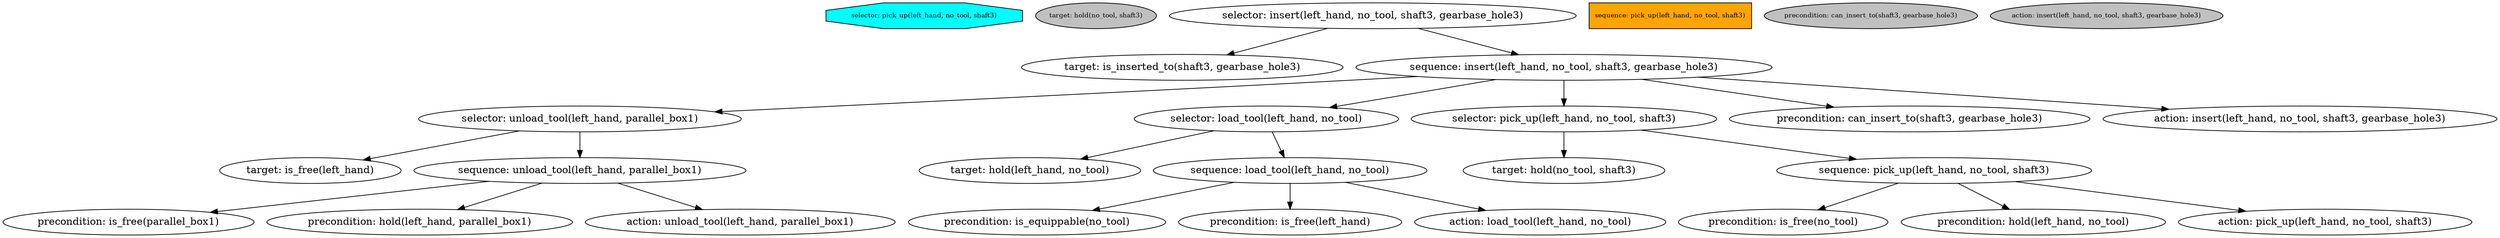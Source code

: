 digraph pastafarianism {
ordering=out;
graph [fontname="times-roman"];
node [fontname="times-roman"];
edge [fontname="times-roman"];
selector [fillcolor=cyan, fontcolor=black, fontsize=9, label="selector: insert(left_hand, no_tool, shaft3, gearbase_hole3)", shape=octagon, style=filled];
target [fillcolor=gray, fontcolor=black, fontsize=9, label="target: is_inserted_to(shaft3, gearbase_hole3)", shape=ellipse, style=filled];
"selector: insert(left_hand, no_tool, shaft3, gearbase_hole3)" -> "target: is_inserted_to(shaft3, gearbase_hole3)";
sequence [fillcolor=orange, fontcolor=black, fontsize=9, label="sequence: insert(left_hand, no_tool, shaft3, gearbase_hole3)", shape=box, style=filled];
"selector: insert(left_hand, no_tool, shaft3, gearbase_hole3)" -> "sequence: insert(left_hand, no_tool, shaft3, gearbase_hole3)";
selector [fillcolor=cyan, fontcolor=black, fontsize=9, label="selector: unload_tool(left_hand, parallel_box1)", shape=octagon, style=filled];
"sequence: insert(left_hand, no_tool, shaft3, gearbase_hole3)" -> "selector: unload_tool(left_hand, parallel_box1)";
target [fillcolor=gray, fontcolor=black, fontsize=9, label="target: is_free(left_hand)", shape=ellipse, style=filled];
"selector: unload_tool(left_hand, parallel_box1)" -> "target: is_free(left_hand)";
sequence [fillcolor=orange, fontcolor=black, fontsize=9, label="sequence: unload_tool(left_hand, parallel_box1)", shape=box, style=filled];
"selector: unload_tool(left_hand, parallel_box1)" -> "sequence: unload_tool(left_hand, parallel_box1)";
precondition [fillcolor=gray, fontcolor=black, fontsize=9, label="precondition: is_free(parallel_box1)", shape=ellipse, style=filled];
"sequence: unload_tool(left_hand, parallel_box1)" -> "precondition: is_free(parallel_box1)";
precondition [fillcolor=gray, fontcolor=black, fontsize=9, label="precondition: hold(left_hand, parallel_box1)", shape=ellipse, style=filled];
"sequence: unload_tool(left_hand, parallel_box1)" -> "precondition: hold(left_hand, parallel_box1)";
action [fillcolor=gray, fontcolor=black, fontsize=9, label="action: unload_tool(left_hand, parallel_box1)", shape=ellipse, style=filled];
"sequence: unload_tool(left_hand, parallel_box1)" -> "action: unload_tool(left_hand, parallel_box1)";
selector [fillcolor=cyan, fontcolor=black, fontsize=9, label="selector: load_tool(left_hand, no_tool)", shape=octagon, style=filled];
"sequence: insert(left_hand, no_tool, shaft3, gearbase_hole3)" -> "selector: load_tool(left_hand, no_tool)";
target [fillcolor=gray, fontcolor=black, fontsize=9, label="target: hold(left_hand, no_tool)", shape=ellipse, style=filled];
"selector: load_tool(left_hand, no_tool)" -> "target: hold(left_hand, no_tool)";
sequence [fillcolor=orange, fontcolor=black, fontsize=9, label="sequence: load_tool(left_hand, no_tool)", shape=box, style=filled];
"selector: load_tool(left_hand, no_tool)" -> "sequence: load_tool(left_hand, no_tool)";
precondition [fillcolor=gray, fontcolor=black, fontsize=9, label="precondition: is_equippable(no_tool)", shape=ellipse, style=filled];
"sequence: load_tool(left_hand, no_tool)" -> "precondition: is_equippable(no_tool)";
precondition [fillcolor=gray, fontcolor=black, fontsize=9, label="precondition: is_free(left_hand)", shape=ellipse, style=filled];
"sequence: load_tool(left_hand, no_tool)" -> "precondition: is_free(left_hand)";
action [fillcolor=gray, fontcolor=black, fontsize=9, label="action: load_tool(left_hand, no_tool)", shape=ellipse, style=filled];
"sequence: load_tool(left_hand, no_tool)" -> "action: load_tool(left_hand, no_tool)";
selector [fillcolor=cyan, fontcolor=black, fontsize=9, label="selector: pick_up(left_hand, no_tool, shaft3)", shape=octagon, style=filled];
"sequence: insert(left_hand, no_tool, shaft3, gearbase_hole3)" -> "selector: pick_up(left_hand, no_tool, shaft3)";
target [fillcolor=gray, fontcolor=black, fontsize=9, label="target: hold(no_tool, shaft3)", shape=ellipse, style=filled];
"selector: pick_up(left_hand, no_tool, shaft3)" -> "target: hold(no_tool, shaft3)";
sequence [fillcolor=orange, fontcolor=black, fontsize=9, label="sequence: pick_up(left_hand, no_tool, shaft3)", shape=box, style=filled];
"selector: pick_up(left_hand, no_tool, shaft3)" -> "sequence: pick_up(left_hand, no_tool, shaft3)";
precondition [fillcolor=gray, fontcolor=black, fontsize=9, label="precondition: is_free(no_tool)", shape=ellipse, style=filled];
"sequence: pick_up(left_hand, no_tool, shaft3)" -> "precondition: is_free(no_tool)";
precondition [fillcolor=gray, fontcolor=black, fontsize=9, label="precondition: hold(left_hand, no_tool)", shape=ellipse, style=filled];
"sequence: pick_up(left_hand, no_tool, shaft3)" -> "precondition: hold(left_hand, no_tool)";
action [fillcolor=gray, fontcolor=black, fontsize=9, label="action: pick_up(left_hand, no_tool, shaft3)", shape=ellipse, style=filled];
"sequence: pick_up(left_hand, no_tool, shaft3)" -> "action: pick_up(left_hand, no_tool, shaft3)";
precondition [fillcolor=gray, fontcolor=black, fontsize=9, label="precondition: can_insert_to(shaft3, gearbase_hole3)", shape=ellipse, style=filled];
"sequence: insert(left_hand, no_tool, shaft3, gearbase_hole3)" -> "precondition: can_insert_to(shaft3, gearbase_hole3)";
action [fillcolor=gray, fontcolor=black, fontsize=9, label="action: insert(left_hand, no_tool, shaft3, gearbase_hole3)", shape=ellipse, style=filled];
"sequence: insert(left_hand, no_tool, shaft3, gearbase_hole3)" -> "action: insert(left_hand, no_tool, shaft3, gearbase_hole3)";
}
